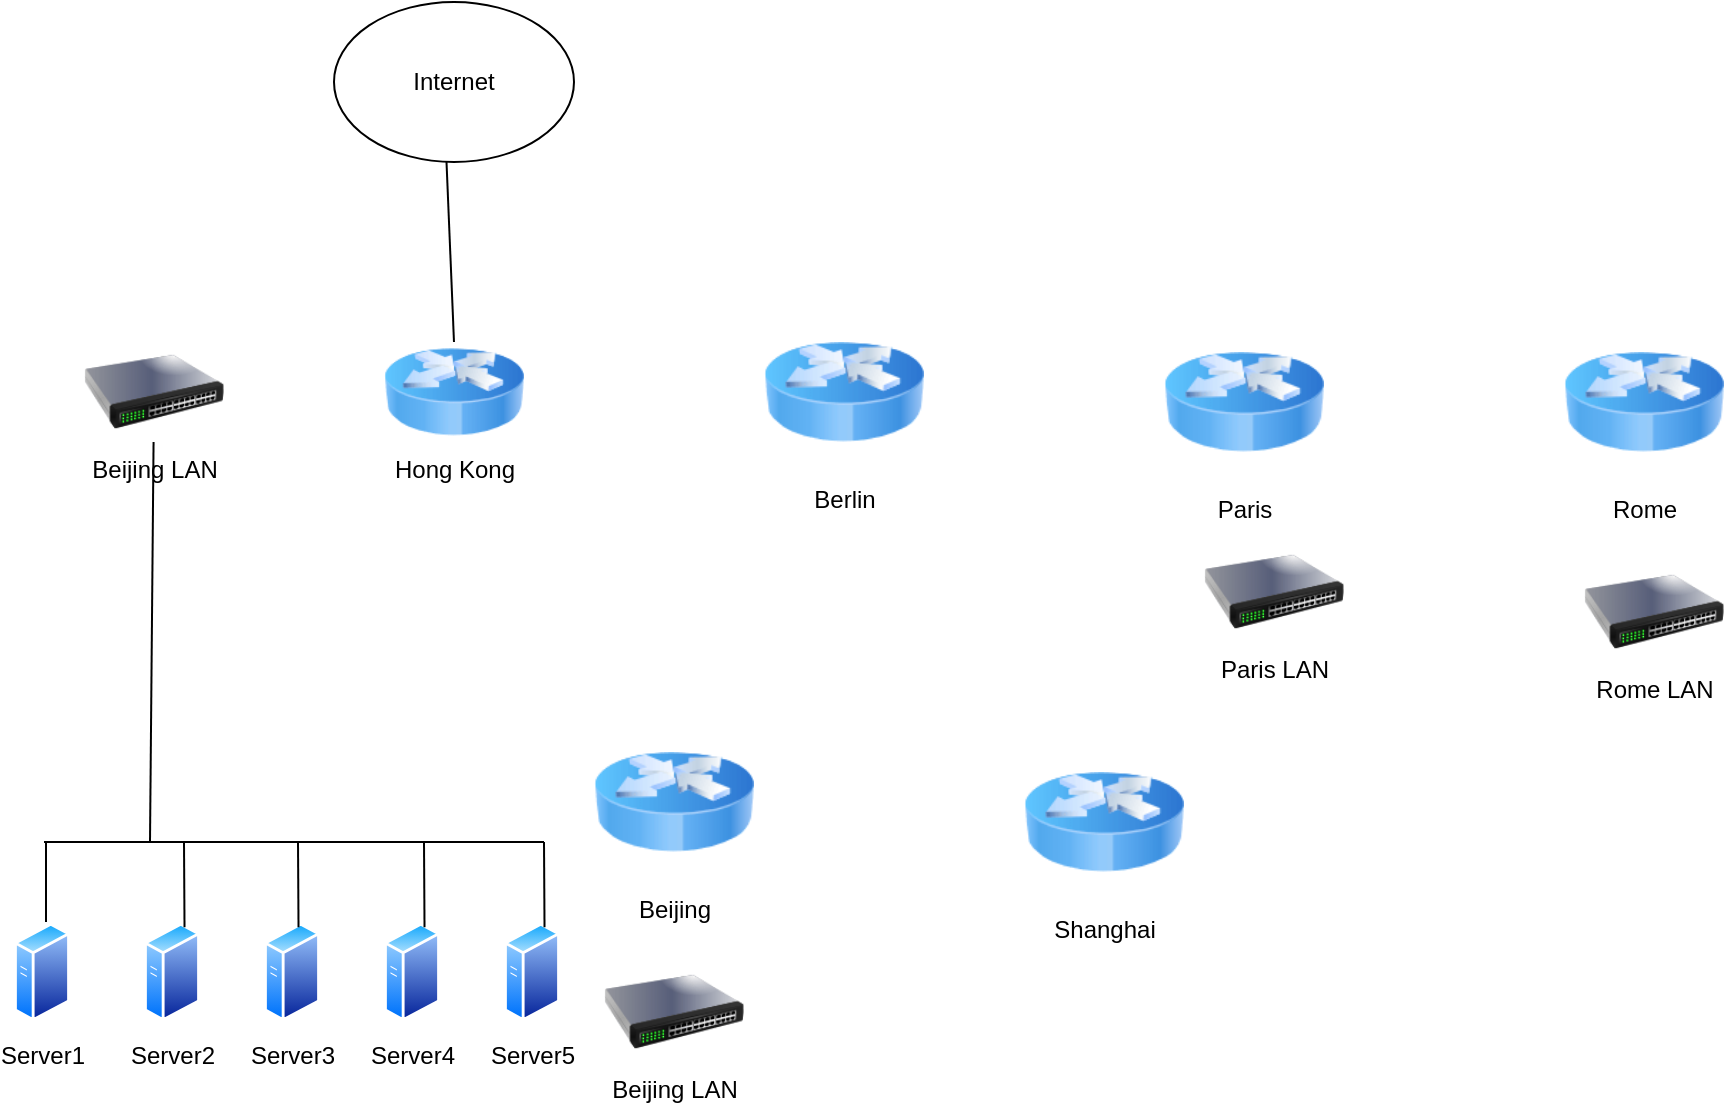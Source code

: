<mxfile version="13.9.9" type="github">
  <diagram id="J4sxEQqpXDz7WTKowsPH" name="Page-1">
    <mxGraphModel dx="946" dy="566" grid="1" gridSize="10" guides="1" tooltips="1" connect="1" arrows="1" fold="1" page="1" pageScale="1" pageWidth="850" pageHeight="1100" math="0" shadow="0">
      <root>
        <mxCell id="0" />
        <mxCell id="1" parent="0" />
        <mxCell id="hGcN8vvp8rt8pjComexK-1" value="Hong Kong" style="image;html=1;image=img/lib/clip_art/networking/Router_Icon_128x128.png" vertex="1" parent="1">
          <mxGeometry x="220" y="180" width="70" height="50" as="geometry" />
        </mxCell>
        <mxCell id="hGcN8vvp8rt8pjComexK-2" value="Berlin" style="image;html=1;image=img/lib/clip_art/networking/Router_Icon_128x128.png" vertex="1" parent="1">
          <mxGeometry x="410" y="165" width="80" height="80" as="geometry" />
        </mxCell>
        <mxCell id="hGcN8vvp8rt8pjComexK-5" value="Beijing LAN" style="image;html=1;image=img/lib/clip_art/networking/Switch_128x128.png" vertex="1" parent="1">
          <mxGeometry x="330" y="490" width="70" height="50" as="geometry" />
        </mxCell>
        <mxCell id="hGcN8vvp8rt8pjComexK-9" value="Beijing" style="image;html=1;image=img/lib/clip_art/networking/Router_Icon_128x128.png" vertex="1" parent="1">
          <mxGeometry x="325" y="370" width="80" height="80" as="geometry" />
        </mxCell>
        <mxCell id="hGcN8vvp8rt8pjComexK-10" value="Shanghai" style="image;html=1;image=img/lib/clip_art/networking/Router_Icon_128x128.png" vertex="1" parent="1">
          <mxGeometry x="540" y="380" width="80" height="80" as="geometry" />
        </mxCell>
        <mxCell id="hGcN8vvp8rt8pjComexK-11" value="Paris" style="image;html=1;image=img/lib/clip_art/networking/Router_Icon_128x128.png" vertex="1" parent="1">
          <mxGeometry x="610" y="170" width="80" height="80" as="geometry" />
        </mxCell>
        <mxCell id="hGcN8vvp8rt8pjComexK-12" value="Rome" style="image;html=1;image=img/lib/clip_art/networking/Router_Icon_128x128.png" vertex="1" parent="1">
          <mxGeometry x="810" y="170" width="80" height="80" as="geometry" />
        </mxCell>
        <mxCell id="hGcN8vvp8rt8pjComexK-13" value="Rome LAN" style="image;html=1;image=img/lib/clip_art/networking/Switch_128x128.png" vertex="1" parent="1">
          <mxGeometry x="820" y="290" width="70" height="50" as="geometry" />
        </mxCell>
        <mxCell id="hGcN8vvp8rt8pjComexK-14" value="Paris LAN" style="image;html=1;image=img/lib/clip_art/networking/Switch_128x128.png" vertex="1" parent="1">
          <mxGeometry x="630" y="280" width="70" height="50" as="geometry" />
        </mxCell>
        <mxCell id="hGcN8vvp8rt8pjComexK-17" value="" style="endArrow=none;html=1;exitX=0.5;exitY=0;exitDx=0;exitDy=0;" edge="1" parent="1" source="hGcN8vvp8rt8pjComexK-1">
          <mxGeometry width="50" height="50" relative="1" as="geometry">
            <mxPoint x="250" y="130" as="sourcePoint" />
            <mxPoint x="250" y="60" as="targetPoint" />
          </mxGeometry>
        </mxCell>
        <mxCell id="hGcN8vvp8rt8pjComexK-18" value="Internet" style="ellipse;whiteSpace=wrap;html=1;" vertex="1" parent="1">
          <mxGeometry x="195" y="10" width="120" height="80" as="geometry" />
        </mxCell>
        <mxCell id="hGcN8vvp8rt8pjComexK-19" value="Beijing LAN" style="image;html=1;image=img/lib/clip_art/networking/Switch_128x128.png" vertex="1" parent="1">
          <mxGeometry x="70" y="180" width="70" height="50" as="geometry" />
        </mxCell>
        <mxCell id="hGcN8vvp8rt8pjComexK-20" value="Server1" style="aspect=fixed;perimeter=ellipsePerimeter;html=1;align=center;shadow=0;dashed=0;spacingTop=3;image;image=img/lib/active_directory/generic_server.svg;" vertex="1" parent="1">
          <mxGeometry x="35" y="470" width="28.0" height="50" as="geometry" />
        </mxCell>
        <mxCell id="hGcN8vvp8rt8pjComexK-21" value="Server2" style="aspect=fixed;perimeter=ellipsePerimeter;html=1;align=center;shadow=0;dashed=0;spacingTop=3;image;image=img/lib/active_directory/generic_server.svg;" vertex="1" parent="1">
          <mxGeometry x="100" y="470" width="28.0" height="50" as="geometry" />
        </mxCell>
        <mxCell id="hGcN8vvp8rt8pjComexK-22" value="Server3" style="aspect=fixed;perimeter=ellipsePerimeter;html=1;align=center;shadow=0;dashed=0;spacingTop=3;image;image=img/lib/active_directory/generic_server.svg;" vertex="1" parent="1">
          <mxGeometry x="160" y="470" width="28.0" height="50" as="geometry" />
        </mxCell>
        <mxCell id="hGcN8vvp8rt8pjComexK-23" value="Server4" style="aspect=fixed;perimeter=ellipsePerimeter;html=1;align=center;shadow=0;dashed=0;spacingTop=3;image;image=img/lib/active_directory/generic_server.svg;" vertex="1" parent="1">
          <mxGeometry x="220" y="470" width="28.0" height="50" as="geometry" />
        </mxCell>
        <mxCell id="hGcN8vvp8rt8pjComexK-24" value="Server5" style="aspect=fixed;perimeter=ellipsePerimeter;html=1;align=center;shadow=0;dashed=0;spacingTop=3;image;image=img/lib/active_directory/generic_server.svg;" vertex="1" parent="1">
          <mxGeometry x="280" y="470" width="28.0" height="50" as="geometry" />
        </mxCell>
        <mxCell id="hGcN8vvp8rt8pjComexK-25" value="" style="endArrow=none;html=1;" edge="1" parent="1">
          <mxGeometry width="50" height="50" relative="1" as="geometry">
            <mxPoint x="50" y="430" as="sourcePoint" />
            <mxPoint x="300" y="430" as="targetPoint" />
          </mxGeometry>
        </mxCell>
        <mxCell id="hGcN8vvp8rt8pjComexK-26" value="" style="endArrow=none;html=1;" edge="1" parent="1" target="hGcN8vvp8rt8pjComexK-19">
          <mxGeometry width="50" height="50" relative="1" as="geometry">
            <mxPoint x="103" y="430" as="sourcePoint" />
            <mxPoint x="70" y="360" as="targetPoint" />
          </mxGeometry>
        </mxCell>
        <mxCell id="hGcN8vvp8rt8pjComexK-27" value="" style="endArrow=none;html=1;exitX=0.5;exitY=0;exitDx=0;exitDy=0;" edge="1" parent="1">
          <mxGeometry width="50" height="50" relative="1" as="geometry">
            <mxPoint x="51" y="470" as="sourcePoint" />
            <mxPoint x="51" y="430" as="targetPoint" />
          </mxGeometry>
        </mxCell>
        <mxCell id="hGcN8vvp8rt8pjComexK-28" value="" style="endArrow=none;html=1;exitX=0.75;exitY=0;exitDx=0;exitDy=0;" edge="1" parent="1" source="hGcN8vvp8rt8pjComexK-21">
          <mxGeometry width="50" height="50" relative="1" as="geometry">
            <mxPoint x="74" y="480" as="sourcePoint" />
            <mxPoint x="120" y="430" as="targetPoint" />
          </mxGeometry>
        </mxCell>
        <mxCell id="hGcN8vvp8rt8pjComexK-29" value="" style="endArrow=none;html=1;exitX=0.75;exitY=0;exitDx=0;exitDy=0;" edge="1" parent="1">
          <mxGeometry width="50" height="50" relative="1" as="geometry">
            <mxPoint x="177.261" y="472.639" as="sourcePoint" />
            <mxPoint x="177" y="430" as="targetPoint" />
          </mxGeometry>
        </mxCell>
        <mxCell id="hGcN8vvp8rt8pjComexK-30" value="" style="endArrow=none;html=1;exitX=0.75;exitY=0;exitDx=0;exitDy=0;" edge="1" parent="1" source="hGcN8vvp8rt8pjComexK-23">
          <mxGeometry width="50" height="50" relative="1" as="geometry">
            <mxPoint x="66" y="480" as="sourcePoint" />
            <mxPoint x="240" y="430" as="targetPoint" />
          </mxGeometry>
        </mxCell>
        <mxCell id="hGcN8vvp8rt8pjComexK-31" value="" style="endArrow=none;html=1;exitX=0.75;exitY=0;exitDx=0;exitDy=0;" edge="1" parent="1" source="hGcN8vvp8rt8pjComexK-24">
          <mxGeometry width="50" height="50" relative="1" as="geometry">
            <mxPoint x="250.261" y="482.639" as="sourcePoint" />
            <mxPoint x="300" y="430" as="targetPoint" />
          </mxGeometry>
        </mxCell>
      </root>
    </mxGraphModel>
  </diagram>
</mxfile>
